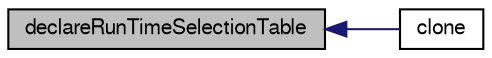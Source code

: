 digraph "declareRunTimeSelectionTable"
{
  bgcolor="transparent";
  edge [fontname="FreeSans",fontsize="10",labelfontname="FreeSans",labelfontsize="10"];
  node [fontname="FreeSans",fontsize="10",shape=record];
  rankdir="LR";
  Node2210 [label="declareRunTimeSelectionTable",height=0.2,width=0.4,color="black", fillcolor="grey75", style="filled", fontcolor="black"];
  Node2210 -> Node2211 [dir="back",color="midnightblue",fontsize="10",style="solid",fontname="FreeSans"];
  Node2211 [label="clone",height=0.2,width=0.4,color="black",URL="$a25010.html#a9db3fb34bb24550c00a4378a3d1d8945",tooltip="Return clone. "];
}
